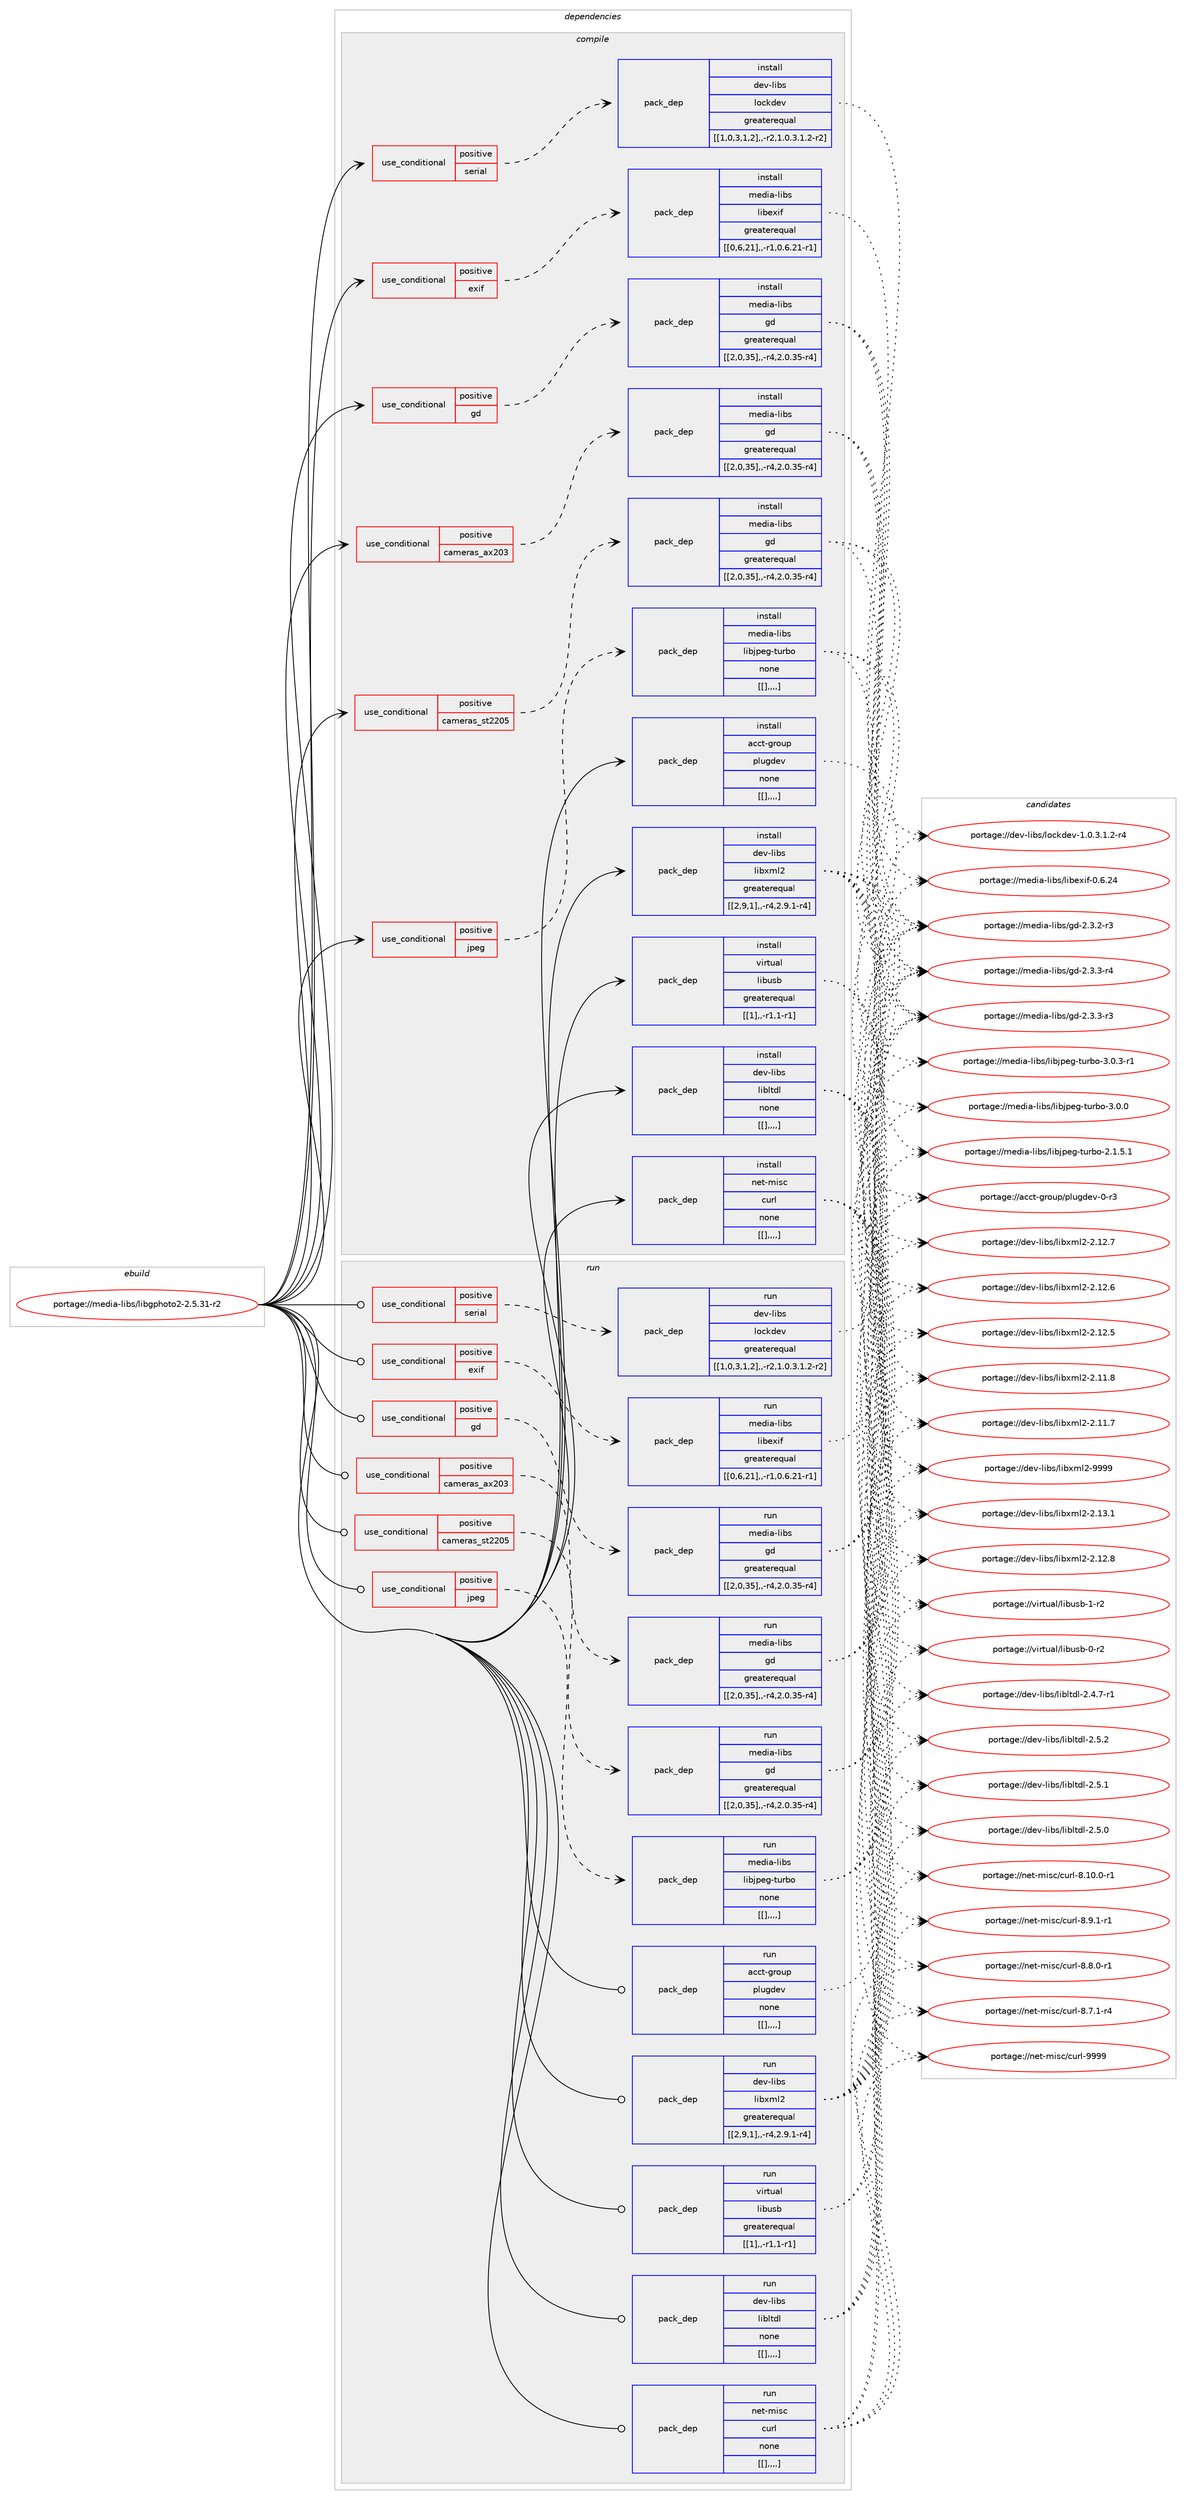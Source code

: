digraph prolog {

# *************
# Graph options
# *************

newrank=true;
concentrate=true;
compound=true;
graph [rankdir=LR,fontname=Helvetica,fontsize=10,ranksep=1.5];#, ranksep=2.5, nodesep=0.2];
edge  [arrowhead=vee];
node  [fontname=Helvetica,fontsize=10];

# **********
# The ebuild
# **********

subgraph cluster_leftcol {
color=gray;
label=<<i>ebuild</i>>;
id [label="portage://media-libs/libgphoto2-2.5.31-r2", color=red, width=4, href="../media-libs/libgphoto2-2.5.31-r2.svg"];
}

# ****************
# The dependencies
# ****************

subgraph cluster_midcol {
color=gray;
label=<<i>dependencies</i>>;
subgraph cluster_compile {
fillcolor="#eeeeee";
style=filled;
label=<<i>compile</i>>;
subgraph cond78761 {
dependency314656 [label=<<TABLE BORDER="0" CELLBORDER="1" CELLSPACING="0" CELLPADDING="4"><TR><TD ROWSPAN="3" CELLPADDING="10">use_conditional</TD></TR><TR><TD>positive</TD></TR><TR><TD>cameras_ax203</TD></TR></TABLE>>, shape=none, color=red];
subgraph pack233369 {
dependency314657 [label=<<TABLE BORDER="0" CELLBORDER="1" CELLSPACING="0" CELLPADDING="4" WIDTH="220"><TR><TD ROWSPAN="6" CELLPADDING="30">pack_dep</TD></TR><TR><TD WIDTH="110">install</TD></TR><TR><TD>media-libs</TD></TR><TR><TD>gd</TD></TR><TR><TD>greaterequal</TD></TR><TR><TD>[[2,0,35],,-r4,2.0.35-r4]</TD></TR></TABLE>>, shape=none, color=blue];
}
dependency314656:e -> dependency314657:w [weight=20,style="dashed",arrowhead="vee"];
}
id:e -> dependency314656:w [weight=20,style="solid",arrowhead="vee"];
subgraph cond78762 {
dependency314658 [label=<<TABLE BORDER="0" CELLBORDER="1" CELLSPACING="0" CELLPADDING="4"><TR><TD ROWSPAN="3" CELLPADDING="10">use_conditional</TD></TR><TR><TD>positive</TD></TR><TR><TD>cameras_st2205</TD></TR></TABLE>>, shape=none, color=red];
subgraph pack233370 {
dependency314659 [label=<<TABLE BORDER="0" CELLBORDER="1" CELLSPACING="0" CELLPADDING="4" WIDTH="220"><TR><TD ROWSPAN="6" CELLPADDING="30">pack_dep</TD></TR><TR><TD WIDTH="110">install</TD></TR><TR><TD>media-libs</TD></TR><TR><TD>gd</TD></TR><TR><TD>greaterequal</TD></TR><TR><TD>[[2,0,35],,-r4,2.0.35-r4]</TD></TR></TABLE>>, shape=none, color=blue];
}
dependency314658:e -> dependency314659:w [weight=20,style="dashed",arrowhead="vee"];
}
id:e -> dependency314658:w [weight=20,style="solid",arrowhead="vee"];
subgraph cond78763 {
dependency314660 [label=<<TABLE BORDER="0" CELLBORDER="1" CELLSPACING="0" CELLPADDING="4"><TR><TD ROWSPAN="3" CELLPADDING="10">use_conditional</TD></TR><TR><TD>positive</TD></TR><TR><TD>exif</TD></TR></TABLE>>, shape=none, color=red];
subgraph pack233371 {
dependency314661 [label=<<TABLE BORDER="0" CELLBORDER="1" CELLSPACING="0" CELLPADDING="4" WIDTH="220"><TR><TD ROWSPAN="6" CELLPADDING="30">pack_dep</TD></TR><TR><TD WIDTH="110">install</TD></TR><TR><TD>media-libs</TD></TR><TR><TD>libexif</TD></TR><TR><TD>greaterequal</TD></TR><TR><TD>[[0,6,21],,-r1,0.6.21-r1]</TD></TR></TABLE>>, shape=none, color=blue];
}
dependency314660:e -> dependency314661:w [weight=20,style="dashed",arrowhead="vee"];
}
id:e -> dependency314660:w [weight=20,style="solid",arrowhead="vee"];
subgraph cond78764 {
dependency314662 [label=<<TABLE BORDER="0" CELLBORDER="1" CELLSPACING="0" CELLPADDING="4"><TR><TD ROWSPAN="3" CELLPADDING="10">use_conditional</TD></TR><TR><TD>positive</TD></TR><TR><TD>gd</TD></TR></TABLE>>, shape=none, color=red];
subgraph pack233372 {
dependency314663 [label=<<TABLE BORDER="0" CELLBORDER="1" CELLSPACING="0" CELLPADDING="4" WIDTH="220"><TR><TD ROWSPAN="6" CELLPADDING="30">pack_dep</TD></TR><TR><TD WIDTH="110">install</TD></TR><TR><TD>media-libs</TD></TR><TR><TD>gd</TD></TR><TR><TD>greaterequal</TD></TR><TR><TD>[[2,0,35],,-r4,2.0.35-r4]</TD></TR></TABLE>>, shape=none, color=blue];
}
dependency314662:e -> dependency314663:w [weight=20,style="dashed",arrowhead="vee"];
}
id:e -> dependency314662:w [weight=20,style="solid",arrowhead="vee"];
subgraph cond78765 {
dependency314664 [label=<<TABLE BORDER="0" CELLBORDER="1" CELLSPACING="0" CELLPADDING="4"><TR><TD ROWSPAN="3" CELLPADDING="10">use_conditional</TD></TR><TR><TD>positive</TD></TR><TR><TD>jpeg</TD></TR></TABLE>>, shape=none, color=red];
subgraph pack233373 {
dependency314665 [label=<<TABLE BORDER="0" CELLBORDER="1" CELLSPACING="0" CELLPADDING="4" WIDTH="220"><TR><TD ROWSPAN="6" CELLPADDING="30">pack_dep</TD></TR><TR><TD WIDTH="110">install</TD></TR><TR><TD>media-libs</TD></TR><TR><TD>libjpeg-turbo</TD></TR><TR><TD>none</TD></TR><TR><TD>[[],,,,]</TD></TR></TABLE>>, shape=none, color=blue];
}
dependency314664:e -> dependency314665:w [weight=20,style="dashed",arrowhead="vee"];
}
id:e -> dependency314664:w [weight=20,style="solid",arrowhead="vee"];
subgraph cond78766 {
dependency314666 [label=<<TABLE BORDER="0" CELLBORDER="1" CELLSPACING="0" CELLPADDING="4"><TR><TD ROWSPAN="3" CELLPADDING="10">use_conditional</TD></TR><TR><TD>positive</TD></TR><TR><TD>serial</TD></TR></TABLE>>, shape=none, color=red];
subgraph pack233374 {
dependency314667 [label=<<TABLE BORDER="0" CELLBORDER="1" CELLSPACING="0" CELLPADDING="4" WIDTH="220"><TR><TD ROWSPAN="6" CELLPADDING="30">pack_dep</TD></TR><TR><TD WIDTH="110">install</TD></TR><TR><TD>dev-libs</TD></TR><TR><TD>lockdev</TD></TR><TR><TD>greaterequal</TD></TR><TR><TD>[[1,0,3,1,2],,-r2,1.0.3.1.2-r2]</TD></TR></TABLE>>, shape=none, color=blue];
}
dependency314666:e -> dependency314667:w [weight=20,style="dashed",arrowhead="vee"];
}
id:e -> dependency314666:w [weight=20,style="solid",arrowhead="vee"];
subgraph pack233375 {
dependency314668 [label=<<TABLE BORDER="0" CELLBORDER="1" CELLSPACING="0" CELLPADDING="4" WIDTH="220"><TR><TD ROWSPAN="6" CELLPADDING="30">pack_dep</TD></TR><TR><TD WIDTH="110">install</TD></TR><TR><TD>acct-group</TD></TR><TR><TD>plugdev</TD></TR><TR><TD>none</TD></TR><TR><TD>[[],,,,]</TD></TR></TABLE>>, shape=none, color=blue];
}
id:e -> dependency314668:w [weight=20,style="solid",arrowhead="vee"];
subgraph pack233376 {
dependency314669 [label=<<TABLE BORDER="0" CELLBORDER="1" CELLSPACING="0" CELLPADDING="4" WIDTH="220"><TR><TD ROWSPAN="6" CELLPADDING="30">pack_dep</TD></TR><TR><TD WIDTH="110">install</TD></TR><TR><TD>dev-libs</TD></TR><TR><TD>libltdl</TD></TR><TR><TD>none</TD></TR><TR><TD>[[],,,,]</TD></TR></TABLE>>, shape=none, color=blue];
}
id:e -> dependency314669:w [weight=20,style="solid",arrowhead="vee"];
subgraph pack233377 {
dependency314670 [label=<<TABLE BORDER="0" CELLBORDER="1" CELLSPACING="0" CELLPADDING="4" WIDTH="220"><TR><TD ROWSPAN="6" CELLPADDING="30">pack_dep</TD></TR><TR><TD WIDTH="110">install</TD></TR><TR><TD>dev-libs</TD></TR><TR><TD>libxml2</TD></TR><TR><TD>greaterequal</TD></TR><TR><TD>[[2,9,1],,-r4,2.9.1-r4]</TD></TR></TABLE>>, shape=none, color=blue];
}
id:e -> dependency314670:w [weight=20,style="solid",arrowhead="vee"];
subgraph pack233378 {
dependency314671 [label=<<TABLE BORDER="0" CELLBORDER="1" CELLSPACING="0" CELLPADDING="4" WIDTH="220"><TR><TD ROWSPAN="6" CELLPADDING="30">pack_dep</TD></TR><TR><TD WIDTH="110">install</TD></TR><TR><TD>net-misc</TD></TR><TR><TD>curl</TD></TR><TR><TD>none</TD></TR><TR><TD>[[],,,,]</TD></TR></TABLE>>, shape=none, color=blue];
}
id:e -> dependency314671:w [weight=20,style="solid",arrowhead="vee"];
subgraph pack233379 {
dependency314672 [label=<<TABLE BORDER="0" CELLBORDER="1" CELLSPACING="0" CELLPADDING="4" WIDTH="220"><TR><TD ROWSPAN="6" CELLPADDING="30">pack_dep</TD></TR><TR><TD WIDTH="110">install</TD></TR><TR><TD>virtual</TD></TR><TR><TD>libusb</TD></TR><TR><TD>greaterequal</TD></TR><TR><TD>[[1],,-r1,1-r1]</TD></TR></TABLE>>, shape=none, color=blue];
}
id:e -> dependency314672:w [weight=20,style="solid",arrowhead="vee"];
}
subgraph cluster_compileandrun {
fillcolor="#eeeeee";
style=filled;
label=<<i>compile and run</i>>;
}
subgraph cluster_run {
fillcolor="#eeeeee";
style=filled;
label=<<i>run</i>>;
subgraph cond78767 {
dependency314673 [label=<<TABLE BORDER="0" CELLBORDER="1" CELLSPACING="0" CELLPADDING="4"><TR><TD ROWSPAN="3" CELLPADDING="10">use_conditional</TD></TR><TR><TD>positive</TD></TR><TR><TD>cameras_ax203</TD></TR></TABLE>>, shape=none, color=red];
subgraph pack233380 {
dependency314674 [label=<<TABLE BORDER="0" CELLBORDER="1" CELLSPACING="0" CELLPADDING="4" WIDTH="220"><TR><TD ROWSPAN="6" CELLPADDING="30">pack_dep</TD></TR><TR><TD WIDTH="110">run</TD></TR><TR><TD>media-libs</TD></TR><TR><TD>gd</TD></TR><TR><TD>greaterequal</TD></TR><TR><TD>[[2,0,35],,-r4,2.0.35-r4]</TD></TR></TABLE>>, shape=none, color=blue];
}
dependency314673:e -> dependency314674:w [weight=20,style="dashed",arrowhead="vee"];
}
id:e -> dependency314673:w [weight=20,style="solid",arrowhead="odot"];
subgraph cond78768 {
dependency314675 [label=<<TABLE BORDER="0" CELLBORDER="1" CELLSPACING="0" CELLPADDING="4"><TR><TD ROWSPAN="3" CELLPADDING="10">use_conditional</TD></TR><TR><TD>positive</TD></TR><TR><TD>cameras_st2205</TD></TR></TABLE>>, shape=none, color=red];
subgraph pack233381 {
dependency314676 [label=<<TABLE BORDER="0" CELLBORDER="1" CELLSPACING="0" CELLPADDING="4" WIDTH="220"><TR><TD ROWSPAN="6" CELLPADDING="30">pack_dep</TD></TR><TR><TD WIDTH="110">run</TD></TR><TR><TD>media-libs</TD></TR><TR><TD>gd</TD></TR><TR><TD>greaterequal</TD></TR><TR><TD>[[2,0,35],,-r4,2.0.35-r4]</TD></TR></TABLE>>, shape=none, color=blue];
}
dependency314675:e -> dependency314676:w [weight=20,style="dashed",arrowhead="vee"];
}
id:e -> dependency314675:w [weight=20,style="solid",arrowhead="odot"];
subgraph cond78769 {
dependency314677 [label=<<TABLE BORDER="0" CELLBORDER="1" CELLSPACING="0" CELLPADDING="4"><TR><TD ROWSPAN="3" CELLPADDING="10">use_conditional</TD></TR><TR><TD>positive</TD></TR><TR><TD>exif</TD></TR></TABLE>>, shape=none, color=red];
subgraph pack233382 {
dependency314678 [label=<<TABLE BORDER="0" CELLBORDER="1" CELLSPACING="0" CELLPADDING="4" WIDTH="220"><TR><TD ROWSPAN="6" CELLPADDING="30">pack_dep</TD></TR><TR><TD WIDTH="110">run</TD></TR><TR><TD>media-libs</TD></TR><TR><TD>libexif</TD></TR><TR><TD>greaterequal</TD></TR><TR><TD>[[0,6,21],,-r1,0.6.21-r1]</TD></TR></TABLE>>, shape=none, color=blue];
}
dependency314677:e -> dependency314678:w [weight=20,style="dashed",arrowhead="vee"];
}
id:e -> dependency314677:w [weight=20,style="solid",arrowhead="odot"];
subgraph cond78770 {
dependency314679 [label=<<TABLE BORDER="0" CELLBORDER="1" CELLSPACING="0" CELLPADDING="4"><TR><TD ROWSPAN="3" CELLPADDING="10">use_conditional</TD></TR><TR><TD>positive</TD></TR><TR><TD>gd</TD></TR></TABLE>>, shape=none, color=red];
subgraph pack233383 {
dependency314680 [label=<<TABLE BORDER="0" CELLBORDER="1" CELLSPACING="0" CELLPADDING="4" WIDTH="220"><TR><TD ROWSPAN="6" CELLPADDING="30">pack_dep</TD></TR><TR><TD WIDTH="110">run</TD></TR><TR><TD>media-libs</TD></TR><TR><TD>gd</TD></TR><TR><TD>greaterequal</TD></TR><TR><TD>[[2,0,35],,-r4,2.0.35-r4]</TD></TR></TABLE>>, shape=none, color=blue];
}
dependency314679:e -> dependency314680:w [weight=20,style="dashed",arrowhead="vee"];
}
id:e -> dependency314679:w [weight=20,style="solid",arrowhead="odot"];
subgraph cond78771 {
dependency314681 [label=<<TABLE BORDER="0" CELLBORDER="1" CELLSPACING="0" CELLPADDING="4"><TR><TD ROWSPAN="3" CELLPADDING="10">use_conditional</TD></TR><TR><TD>positive</TD></TR><TR><TD>jpeg</TD></TR></TABLE>>, shape=none, color=red];
subgraph pack233384 {
dependency314682 [label=<<TABLE BORDER="0" CELLBORDER="1" CELLSPACING="0" CELLPADDING="4" WIDTH="220"><TR><TD ROWSPAN="6" CELLPADDING="30">pack_dep</TD></TR><TR><TD WIDTH="110">run</TD></TR><TR><TD>media-libs</TD></TR><TR><TD>libjpeg-turbo</TD></TR><TR><TD>none</TD></TR><TR><TD>[[],,,,]</TD></TR></TABLE>>, shape=none, color=blue];
}
dependency314681:e -> dependency314682:w [weight=20,style="dashed",arrowhead="vee"];
}
id:e -> dependency314681:w [weight=20,style="solid",arrowhead="odot"];
subgraph cond78772 {
dependency314683 [label=<<TABLE BORDER="0" CELLBORDER="1" CELLSPACING="0" CELLPADDING="4"><TR><TD ROWSPAN="3" CELLPADDING="10">use_conditional</TD></TR><TR><TD>positive</TD></TR><TR><TD>serial</TD></TR></TABLE>>, shape=none, color=red];
subgraph pack233385 {
dependency314684 [label=<<TABLE BORDER="0" CELLBORDER="1" CELLSPACING="0" CELLPADDING="4" WIDTH="220"><TR><TD ROWSPAN="6" CELLPADDING="30">pack_dep</TD></TR><TR><TD WIDTH="110">run</TD></TR><TR><TD>dev-libs</TD></TR><TR><TD>lockdev</TD></TR><TR><TD>greaterequal</TD></TR><TR><TD>[[1,0,3,1,2],,-r2,1.0.3.1.2-r2]</TD></TR></TABLE>>, shape=none, color=blue];
}
dependency314683:e -> dependency314684:w [weight=20,style="dashed",arrowhead="vee"];
}
id:e -> dependency314683:w [weight=20,style="solid",arrowhead="odot"];
subgraph pack233386 {
dependency314685 [label=<<TABLE BORDER="0" CELLBORDER="1" CELLSPACING="0" CELLPADDING="4" WIDTH="220"><TR><TD ROWSPAN="6" CELLPADDING="30">pack_dep</TD></TR><TR><TD WIDTH="110">run</TD></TR><TR><TD>acct-group</TD></TR><TR><TD>plugdev</TD></TR><TR><TD>none</TD></TR><TR><TD>[[],,,,]</TD></TR></TABLE>>, shape=none, color=blue];
}
id:e -> dependency314685:w [weight=20,style="solid",arrowhead="odot"];
subgraph pack233387 {
dependency314686 [label=<<TABLE BORDER="0" CELLBORDER="1" CELLSPACING="0" CELLPADDING="4" WIDTH="220"><TR><TD ROWSPAN="6" CELLPADDING="30">pack_dep</TD></TR><TR><TD WIDTH="110">run</TD></TR><TR><TD>dev-libs</TD></TR><TR><TD>libltdl</TD></TR><TR><TD>none</TD></TR><TR><TD>[[],,,,]</TD></TR></TABLE>>, shape=none, color=blue];
}
id:e -> dependency314686:w [weight=20,style="solid",arrowhead="odot"];
subgraph pack233388 {
dependency314687 [label=<<TABLE BORDER="0" CELLBORDER="1" CELLSPACING="0" CELLPADDING="4" WIDTH="220"><TR><TD ROWSPAN="6" CELLPADDING="30">pack_dep</TD></TR><TR><TD WIDTH="110">run</TD></TR><TR><TD>dev-libs</TD></TR><TR><TD>libxml2</TD></TR><TR><TD>greaterequal</TD></TR><TR><TD>[[2,9,1],,-r4,2.9.1-r4]</TD></TR></TABLE>>, shape=none, color=blue];
}
id:e -> dependency314687:w [weight=20,style="solid",arrowhead="odot"];
subgraph pack233389 {
dependency314688 [label=<<TABLE BORDER="0" CELLBORDER="1" CELLSPACING="0" CELLPADDING="4" WIDTH="220"><TR><TD ROWSPAN="6" CELLPADDING="30">pack_dep</TD></TR><TR><TD WIDTH="110">run</TD></TR><TR><TD>net-misc</TD></TR><TR><TD>curl</TD></TR><TR><TD>none</TD></TR><TR><TD>[[],,,,]</TD></TR></TABLE>>, shape=none, color=blue];
}
id:e -> dependency314688:w [weight=20,style="solid",arrowhead="odot"];
subgraph pack233390 {
dependency314689 [label=<<TABLE BORDER="0" CELLBORDER="1" CELLSPACING="0" CELLPADDING="4" WIDTH="220"><TR><TD ROWSPAN="6" CELLPADDING="30">pack_dep</TD></TR><TR><TD WIDTH="110">run</TD></TR><TR><TD>virtual</TD></TR><TR><TD>libusb</TD></TR><TR><TD>greaterequal</TD></TR><TR><TD>[[1],,-r1,1-r1]</TD></TR></TABLE>>, shape=none, color=blue];
}
id:e -> dependency314689:w [weight=20,style="solid",arrowhead="odot"];
}
}

# **************
# The candidates
# **************

subgraph cluster_choices {
rank=same;
color=gray;
label=<<i>candidates</i>>;

subgraph choice233369 {
color=black;
nodesep=1;
choice109101100105974510810598115471031004550465146514511452 [label="portage://media-libs/gd-2.3.3-r4", color=red, width=4,href="../media-libs/gd-2.3.3-r4.svg"];
choice109101100105974510810598115471031004550465146514511451 [label="portage://media-libs/gd-2.3.3-r3", color=red, width=4,href="../media-libs/gd-2.3.3-r3.svg"];
choice109101100105974510810598115471031004550465146504511451 [label="portage://media-libs/gd-2.3.2-r3", color=red, width=4,href="../media-libs/gd-2.3.2-r3.svg"];
dependency314657:e -> choice109101100105974510810598115471031004550465146514511452:w [style=dotted,weight="100"];
dependency314657:e -> choice109101100105974510810598115471031004550465146514511451:w [style=dotted,weight="100"];
dependency314657:e -> choice109101100105974510810598115471031004550465146504511451:w [style=dotted,weight="100"];
}
subgraph choice233370 {
color=black;
nodesep=1;
choice109101100105974510810598115471031004550465146514511452 [label="portage://media-libs/gd-2.3.3-r4", color=red, width=4,href="../media-libs/gd-2.3.3-r4.svg"];
choice109101100105974510810598115471031004550465146514511451 [label="portage://media-libs/gd-2.3.3-r3", color=red, width=4,href="../media-libs/gd-2.3.3-r3.svg"];
choice109101100105974510810598115471031004550465146504511451 [label="portage://media-libs/gd-2.3.2-r3", color=red, width=4,href="../media-libs/gd-2.3.2-r3.svg"];
dependency314659:e -> choice109101100105974510810598115471031004550465146514511452:w [style=dotted,weight="100"];
dependency314659:e -> choice109101100105974510810598115471031004550465146514511451:w [style=dotted,weight="100"];
dependency314659:e -> choice109101100105974510810598115471031004550465146504511451:w [style=dotted,weight="100"];
}
subgraph choice233371 {
color=black;
nodesep=1;
choice109101100105974510810598115471081059810112010510245484654465052 [label="portage://media-libs/libexif-0.6.24", color=red, width=4,href="../media-libs/libexif-0.6.24.svg"];
dependency314661:e -> choice109101100105974510810598115471081059810112010510245484654465052:w [style=dotted,weight="100"];
}
subgraph choice233372 {
color=black;
nodesep=1;
choice109101100105974510810598115471031004550465146514511452 [label="portage://media-libs/gd-2.3.3-r4", color=red, width=4,href="../media-libs/gd-2.3.3-r4.svg"];
choice109101100105974510810598115471031004550465146514511451 [label="portage://media-libs/gd-2.3.3-r3", color=red, width=4,href="../media-libs/gd-2.3.3-r3.svg"];
choice109101100105974510810598115471031004550465146504511451 [label="portage://media-libs/gd-2.3.2-r3", color=red, width=4,href="../media-libs/gd-2.3.2-r3.svg"];
dependency314663:e -> choice109101100105974510810598115471031004550465146514511452:w [style=dotted,weight="100"];
dependency314663:e -> choice109101100105974510810598115471031004550465146514511451:w [style=dotted,weight="100"];
dependency314663:e -> choice109101100105974510810598115471031004550465146504511451:w [style=dotted,weight="100"];
}
subgraph choice233373 {
color=black;
nodesep=1;
choice109101100105974510810598115471081059810611210110345116117114981114551464846514511449 [label="portage://media-libs/libjpeg-turbo-3.0.3-r1", color=red, width=4,href="../media-libs/libjpeg-turbo-3.0.3-r1.svg"];
choice10910110010597451081059811547108105981061121011034511611711498111455146484648 [label="portage://media-libs/libjpeg-turbo-3.0.0", color=red, width=4,href="../media-libs/libjpeg-turbo-3.0.0.svg"];
choice109101100105974510810598115471081059810611210110345116117114981114550464946534649 [label="portage://media-libs/libjpeg-turbo-2.1.5.1", color=red, width=4,href="../media-libs/libjpeg-turbo-2.1.5.1.svg"];
dependency314665:e -> choice109101100105974510810598115471081059810611210110345116117114981114551464846514511449:w [style=dotted,weight="100"];
dependency314665:e -> choice10910110010597451081059811547108105981061121011034511611711498111455146484648:w [style=dotted,weight="100"];
dependency314665:e -> choice109101100105974510810598115471081059810611210110345116117114981114550464946534649:w [style=dotted,weight="100"];
}
subgraph choice233374 {
color=black;
nodesep=1;
choice10010111845108105981154710811199107100101118454946484651464946504511452 [label="portage://dev-libs/lockdev-1.0.3.1.2-r4", color=red, width=4,href="../dev-libs/lockdev-1.0.3.1.2-r4.svg"];
dependency314667:e -> choice10010111845108105981154710811199107100101118454946484651464946504511452:w [style=dotted,weight="100"];
}
subgraph choice233375 {
color=black;
nodesep=1;
choice979999116451031141111171124711210811710310010111845484511451 [label="portage://acct-group/plugdev-0-r3", color=red, width=4,href="../acct-group/plugdev-0-r3.svg"];
dependency314668:e -> choice979999116451031141111171124711210811710310010111845484511451:w [style=dotted,weight="100"];
}
subgraph choice233376 {
color=black;
nodesep=1;
choice10010111845108105981154710810598108116100108455046534650 [label="portage://dev-libs/libltdl-2.5.2", color=red, width=4,href="../dev-libs/libltdl-2.5.2.svg"];
choice10010111845108105981154710810598108116100108455046534649 [label="portage://dev-libs/libltdl-2.5.1", color=red, width=4,href="../dev-libs/libltdl-2.5.1.svg"];
choice10010111845108105981154710810598108116100108455046534648 [label="portage://dev-libs/libltdl-2.5.0", color=red, width=4,href="../dev-libs/libltdl-2.5.0.svg"];
choice100101118451081059811547108105981081161001084550465246554511449 [label="portage://dev-libs/libltdl-2.4.7-r1", color=red, width=4,href="../dev-libs/libltdl-2.4.7-r1.svg"];
dependency314669:e -> choice10010111845108105981154710810598108116100108455046534650:w [style=dotted,weight="100"];
dependency314669:e -> choice10010111845108105981154710810598108116100108455046534649:w [style=dotted,weight="100"];
dependency314669:e -> choice10010111845108105981154710810598108116100108455046534648:w [style=dotted,weight="100"];
dependency314669:e -> choice100101118451081059811547108105981081161001084550465246554511449:w [style=dotted,weight="100"];
}
subgraph choice233377 {
color=black;
nodesep=1;
choice10010111845108105981154710810598120109108504557575757 [label="portage://dev-libs/libxml2-9999", color=red, width=4,href="../dev-libs/libxml2-9999.svg"];
choice100101118451081059811547108105981201091085045504649514649 [label="portage://dev-libs/libxml2-2.13.1", color=red, width=4,href="../dev-libs/libxml2-2.13.1.svg"];
choice100101118451081059811547108105981201091085045504649504656 [label="portage://dev-libs/libxml2-2.12.8", color=red, width=4,href="../dev-libs/libxml2-2.12.8.svg"];
choice100101118451081059811547108105981201091085045504649504655 [label="portage://dev-libs/libxml2-2.12.7", color=red, width=4,href="../dev-libs/libxml2-2.12.7.svg"];
choice100101118451081059811547108105981201091085045504649504654 [label="portage://dev-libs/libxml2-2.12.6", color=red, width=4,href="../dev-libs/libxml2-2.12.6.svg"];
choice100101118451081059811547108105981201091085045504649504653 [label="portage://dev-libs/libxml2-2.12.5", color=red, width=4,href="../dev-libs/libxml2-2.12.5.svg"];
choice100101118451081059811547108105981201091085045504649494656 [label="portage://dev-libs/libxml2-2.11.8", color=red, width=4,href="../dev-libs/libxml2-2.11.8.svg"];
choice100101118451081059811547108105981201091085045504649494655 [label="portage://dev-libs/libxml2-2.11.7", color=red, width=4,href="../dev-libs/libxml2-2.11.7.svg"];
dependency314670:e -> choice10010111845108105981154710810598120109108504557575757:w [style=dotted,weight="100"];
dependency314670:e -> choice100101118451081059811547108105981201091085045504649514649:w [style=dotted,weight="100"];
dependency314670:e -> choice100101118451081059811547108105981201091085045504649504656:w [style=dotted,weight="100"];
dependency314670:e -> choice100101118451081059811547108105981201091085045504649504655:w [style=dotted,weight="100"];
dependency314670:e -> choice100101118451081059811547108105981201091085045504649504654:w [style=dotted,weight="100"];
dependency314670:e -> choice100101118451081059811547108105981201091085045504649504653:w [style=dotted,weight="100"];
dependency314670:e -> choice100101118451081059811547108105981201091085045504649494656:w [style=dotted,weight="100"];
dependency314670:e -> choice100101118451081059811547108105981201091085045504649494655:w [style=dotted,weight="100"];
}
subgraph choice233378 {
color=black;
nodesep=1;
choice110101116451091051159947991171141084557575757 [label="portage://net-misc/curl-9999", color=red, width=4,href="../net-misc/curl-9999.svg"];
choice11010111645109105115994799117114108455646494846484511449 [label="portage://net-misc/curl-8.10.0-r1", color=red, width=4,href="../net-misc/curl-8.10.0-r1.svg"];
choice110101116451091051159947991171141084556465746494511449 [label="portage://net-misc/curl-8.9.1-r1", color=red, width=4,href="../net-misc/curl-8.9.1-r1.svg"];
choice110101116451091051159947991171141084556465646484511449 [label="portage://net-misc/curl-8.8.0-r1", color=red, width=4,href="../net-misc/curl-8.8.0-r1.svg"];
choice110101116451091051159947991171141084556465546494511452 [label="portage://net-misc/curl-8.7.1-r4", color=red, width=4,href="../net-misc/curl-8.7.1-r4.svg"];
dependency314671:e -> choice110101116451091051159947991171141084557575757:w [style=dotted,weight="100"];
dependency314671:e -> choice11010111645109105115994799117114108455646494846484511449:w [style=dotted,weight="100"];
dependency314671:e -> choice110101116451091051159947991171141084556465746494511449:w [style=dotted,weight="100"];
dependency314671:e -> choice110101116451091051159947991171141084556465646484511449:w [style=dotted,weight="100"];
dependency314671:e -> choice110101116451091051159947991171141084556465546494511452:w [style=dotted,weight="100"];
}
subgraph choice233379 {
color=black;
nodesep=1;
choice1181051141161179710847108105981171159845494511450 [label="portage://virtual/libusb-1-r2", color=red, width=4,href="../virtual/libusb-1-r2.svg"];
choice1181051141161179710847108105981171159845484511450 [label="portage://virtual/libusb-0-r2", color=red, width=4,href="../virtual/libusb-0-r2.svg"];
dependency314672:e -> choice1181051141161179710847108105981171159845494511450:w [style=dotted,weight="100"];
dependency314672:e -> choice1181051141161179710847108105981171159845484511450:w [style=dotted,weight="100"];
}
subgraph choice233380 {
color=black;
nodesep=1;
choice109101100105974510810598115471031004550465146514511452 [label="portage://media-libs/gd-2.3.3-r4", color=red, width=4,href="../media-libs/gd-2.3.3-r4.svg"];
choice109101100105974510810598115471031004550465146514511451 [label="portage://media-libs/gd-2.3.3-r3", color=red, width=4,href="../media-libs/gd-2.3.3-r3.svg"];
choice109101100105974510810598115471031004550465146504511451 [label="portage://media-libs/gd-2.3.2-r3", color=red, width=4,href="../media-libs/gd-2.3.2-r3.svg"];
dependency314674:e -> choice109101100105974510810598115471031004550465146514511452:w [style=dotted,weight="100"];
dependency314674:e -> choice109101100105974510810598115471031004550465146514511451:w [style=dotted,weight="100"];
dependency314674:e -> choice109101100105974510810598115471031004550465146504511451:w [style=dotted,weight="100"];
}
subgraph choice233381 {
color=black;
nodesep=1;
choice109101100105974510810598115471031004550465146514511452 [label="portage://media-libs/gd-2.3.3-r4", color=red, width=4,href="../media-libs/gd-2.3.3-r4.svg"];
choice109101100105974510810598115471031004550465146514511451 [label="portage://media-libs/gd-2.3.3-r3", color=red, width=4,href="../media-libs/gd-2.3.3-r3.svg"];
choice109101100105974510810598115471031004550465146504511451 [label="portage://media-libs/gd-2.3.2-r3", color=red, width=4,href="../media-libs/gd-2.3.2-r3.svg"];
dependency314676:e -> choice109101100105974510810598115471031004550465146514511452:w [style=dotted,weight="100"];
dependency314676:e -> choice109101100105974510810598115471031004550465146514511451:w [style=dotted,weight="100"];
dependency314676:e -> choice109101100105974510810598115471031004550465146504511451:w [style=dotted,weight="100"];
}
subgraph choice233382 {
color=black;
nodesep=1;
choice109101100105974510810598115471081059810112010510245484654465052 [label="portage://media-libs/libexif-0.6.24", color=red, width=4,href="../media-libs/libexif-0.6.24.svg"];
dependency314678:e -> choice109101100105974510810598115471081059810112010510245484654465052:w [style=dotted,weight="100"];
}
subgraph choice233383 {
color=black;
nodesep=1;
choice109101100105974510810598115471031004550465146514511452 [label="portage://media-libs/gd-2.3.3-r4", color=red, width=4,href="../media-libs/gd-2.3.3-r4.svg"];
choice109101100105974510810598115471031004550465146514511451 [label="portage://media-libs/gd-2.3.3-r3", color=red, width=4,href="../media-libs/gd-2.3.3-r3.svg"];
choice109101100105974510810598115471031004550465146504511451 [label="portage://media-libs/gd-2.3.2-r3", color=red, width=4,href="../media-libs/gd-2.3.2-r3.svg"];
dependency314680:e -> choice109101100105974510810598115471031004550465146514511452:w [style=dotted,weight="100"];
dependency314680:e -> choice109101100105974510810598115471031004550465146514511451:w [style=dotted,weight="100"];
dependency314680:e -> choice109101100105974510810598115471031004550465146504511451:w [style=dotted,weight="100"];
}
subgraph choice233384 {
color=black;
nodesep=1;
choice109101100105974510810598115471081059810611210110345116117114981114551464846514511449 [label="portage://media-libs/libjpeg-turbo-3.0.3-r1", color=red, width=4,href="../media-libs/libjpeg-turbo-3.0.3-r1.svg"];
choice10910110010597451081059811547108105981061121011034511611711498111455146484648 [label="portage://media-libs/libjpeg-turbo-3.0.0", color=red, width=4,href="../media-libs/libjpeg-turbo-3.0.0.svg"];
choice109101100105974510810598115471081059810611210110345116117114981114550464946534649 [label="portage://media-libs/libjpeg-turbo-2.1.5.1", color=red, width=4,href="../media-libs/libjpeg-turbo-2.1.5.1.svg"];
dependency314682:e -> choice109101100105974510810598115471081059810611210110345116117114981114551464846514511449:w [style=dotted,weight="100"];
dependency314682:e -> choice10910110010597451081059811547108105981061121011034511611711498111455146484648:w [style=dotted,weight="100"];
dependency314682:e -> choice109101100105974510810598115471081059810611210110345116117114981114550464946534649:w [style=dotted,weight="100"];
}
subgraph choice233385 {
color=black;
nodesep=1;
choice10010111845108105981154710811199107100101118454946484651464946504511452 [label="portage://dev-libs/lockdev-1.0.3.1.2-r4", color=red, width=4,href="../dev-libs/lockdev-1.0.3.1.2-r4.svg"];
dependency314684:e -> choice10010111845108105981154710811199107100101118454946484651464946504511452:w [style=dotted,weight="100"];
}
subgraph choice233386 {
color=black;
nodesep=1;
choice979999116451031141111171124711210811710310010111845484511451 [label="portage://acct-group/plugdev-0-r3", color=red, width=4,href="../acct-group/plugdev-0-r3.svg"];
dependency314685:e -> choice979999116451031141111171124711210811710310010111845484511451:w [style=dotted,weight="100"];
}
subgraph choice233387 {
color=black;
nodesep=1;
choice10010111845108105981154710810598108116100108455046534650 [label="portage://dev-libs/libltdl-2.5.2", color=red, width=4,href="../dev-libs/libltdl-2.5.2.svg"];
choice10010111845108105981154710810598108116100108455046534649 [label="portage://dev-libs/libltdl-2.5.1", color=red, width=4,href="../dev-libs/libltdl-2.5.1.svg"];
choice10010111845108105981154710810598108116100108455046534648 [label="portage://dev-libs/libltdl-2.5.0", color=red, width=4,href="../dev-libs/libltdl-2.5.0.svg"];
choice100101118451081059811547108105981081161001084550465246554511449 [label="portage://dev-libs/libltdl-2.4.7-r1", color=red, width=4,href="../dev-libs/libltdl-2.4.7-r1.svg"];
dependency314686:e -> choice10010111845108105981154710810598108116100108455046534650:w [style=dotted,weight="100"];
dependency314686:e -> choice10010111845108105981154710810598108116100108455046534649:w [style=dotted,weight="100"];
dependency314686:e -> choice10010111845108105981154710810598108116100108455046534648:w [style=dotted,weight="100"];
dependency314686:e -> choice100101118451081059811547108105981081161001084550465246554511449:w [style=dotted,weight="100"];
}
subgraph choice233388 {
color=black;
nodesep=1;
choice10010111845108105981154710810598120109108504557575757 [label="portage://dev-libs/libxml2-9999", color=red, width=4,href="../dev-libs/libxml2-9999.svg"];
choice100101118451081059811547108105981201091085045504649514649 [label="portage://dev-libs/libxml2-2.13.1", color=red, width=4,href="../dev-libs/libxml2-2.13.1.svg"];
choice100101118451081059811547108105981201091085045504649504656 [label="portage://dev-libs/libxml2-2.12.8", color=red, width=4,href="../dev-libs/libxml2-2.12.8.svg"];
choice100101118451081059811547108105981201091085045504649504655 [label="portage://dev-libs/libxml2-2.12.7", color=red, width=4,href="../dev-libs/libxml2-2.12.7.svg"];
choice100101118451081059811547108105981201091085045504649504654 [label="portage://dev-libs/libxml2-2.12.6", color=red, width=4,href="../dev-libs/libxml2-2.12.6.svg"];
choice100101118451081059811547108105981201091085045504649504653 [label="portage://dev-libs/libxml2-2.12.5", color=red, width=4,href="../dev-libs/libxml2-2.12.5.svg"];
choice100101118451081059811547108105981201091085045504649494656 [label="portage://dev-libs/libxml2-2.11.8", color=red, width=4,href="../dev-libs/libxml2-2.11.8.svg"];
choice100101118451081059811547108105981201091085045504649494655 [label="portage://dev-libs/libxml2-2.11.7", color=red, width=4,href="../dev-libs/libxml2-2.11.7.svg"];
dependency314687:e -> choice10010111845108105981154710810598120109108504557575757:w [style=dotted,weight="100"];
dependency314687:e -> choice100101118451081059811547108105981201091085045504649514649:w [style=dotted,weight="100"];
dependency314687:e -> choice100101118451081059811547108105981201091085045504649504656:w [style=dotted,weight="100"];
dependency314687:e -> choice100101118451081059811547108105981201091085045504649504655:w [style=dotted,weight="100"];
dependency314687:e -> choice100101118451081059811547108105981201091085045504649504654:w [style=dotted,weight="100"];
dependency314687:e -> choice100101118451081059811547108105981201091085045504649504653:w [style=dotted,weight="100"];
dependency314687:e -> choice100101118451081059811547108105981201091085045504649494656:w [style=dotted,weight="100"];
dependency314687:e -> choice100101118451081059811547108105981201091085045504649494655:w [style=dotted,weight="100"];
}
subgraph choice233389 {
color=black;
nodesep=1;
choice110101116451091051159947991171141084557575757 [label="portage://net-misc/curl-9999", color=red, width=4,href="../net-misc/curl-9999.svg"];
choice11010111645109105115994799117114108455646494846484511449 [label="portage://net-misc/curl-8.10.0-r1", color=red, width=4,href="../net-misc/curl-8.10.0-r1.svg"];
choice110101116451091051159947991171141084556465746494511449 [label="portage://net-misc/curl-8.9.1-r1", color=red, width=4,href="../net-misc/curl-8.9.1-r1.svg"];
choice110101116451091051159947991171141084556465646484511449 [label="portage://net-misc/curl-8.8.0-r1", color=red, width=4,href="../net-misc/curl-8.8.0-r1.svg"];
choice110101116451091051159947991171141084556465546494511452 [label="portage://net-misc/curl-8.7.1-r4", color=red, width=4,href="../net-misc/curl-8.7.1-r4.svg"];
dependency314688:e -> choice110101116451091051159947991171141084557575757:w [style=dotted,weight="100"];
dependency314688:e -> choice11010111645109105115994799117114108455646494846484511449:w [style=dotted,weight="100"];
dependency314688:e -> choice110101116451091051159947991171141084556465746494511449:w [style=dotted,weight="100"];
dependency314688:e -> choice110101116451091051159947991171141084556465646484511449:w [style=dotted,weight="100"];
dependency314688:e -> choice110101116451091051159947991171141084556465546494511452:w [style=dotted,weight="100"];
}
subgraph choice233390 {
color=black;
nodesep=1;
choice1181051141161179710847108105981171159845494511450 [label="portage://virtual/libusb-1-r2", color=red, width=4,href="../virtual/libusb-1-r2.svg"];
choice1181051141161179710847108105981171159845484511450 [label="portage://virtual/libusb-0-r2", color=red, width=4,href="../virtual/libusb-0-r2.svg"];
dependency314689:e -> choice1181051141161179710847108105981171159845494511450:w [style=dotted,weight="100"];
dependency314689:e -> choice1181051141161179710847108105981171159845484511450:w [style=dotted,weight="100"];
}
}

}
